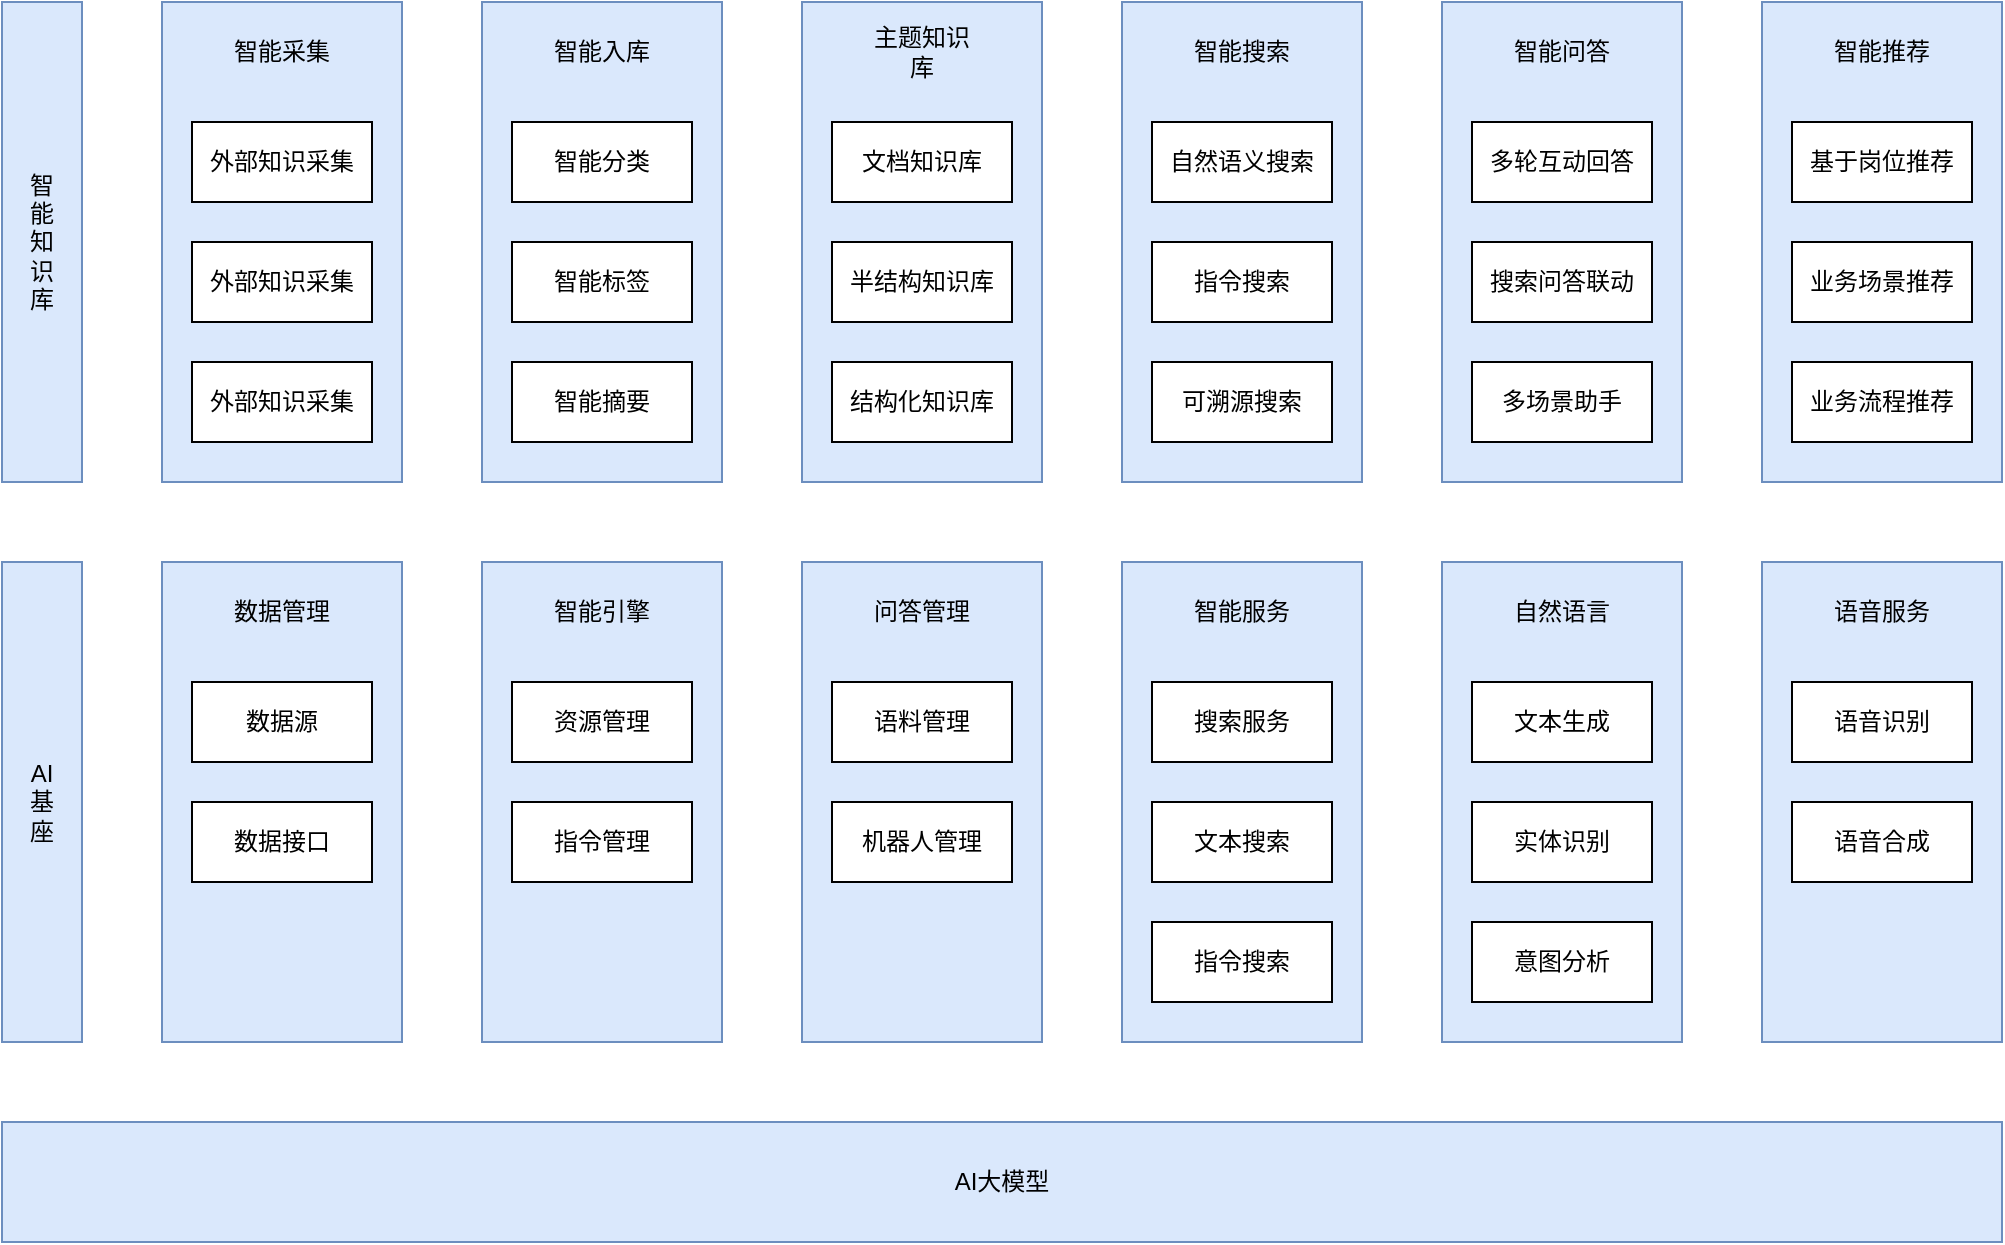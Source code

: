 <mxfile version="24.8.3">
  <diagram name="第 1 页" id="02pRDtMfngxZLIPCJwna">
    <mxGraphModel dx="2074" dy="1121" grid="1" gridSize="10" guides="1" tooltips="1" connect="1" arrows="1" fold="1" page="1" pageScale="1" pageWidth="2339" pageHeight="3300" math="0" shadow="0">
      <root>
        <mxCell id="0" />
        <mxCell id="1" parent="0" />
        <mxCell id="9tJZbvRRE8fTo7tPUQPN-1" value="AI大模型" style="rounded=0;whiteSpace=wrap;html=1;fillColor=#dae8fc;strokeColor=#6c8ebf;" vertex="1" parent="1">
          <mxGeometry x="440" y="800" width="1000" height="60" as="geometry" />
        </mxCell>
        <mxCell id="9tJZbvRRE8fTo7tPUQPN-2" value="智&lt;div&gt;能&lt;/div&gt;&lt;div&gt;知&lt;/div&gt;&lt;div&gt;识&lt;/div&gt;&lt;div&gt;库&lt;/div&gt;" style="rounded=0;whiteSpace=wrap;html=1;fillColor=#dae8fc;strokeColor=#6c8ebf;" vertex="1" parent="1">
          <mxGeometry x="440" y="240" width="40" height="240" as="geometry" />
        </mxCell>
        <mxCell id="9tJZbvRRE8fTo7tPUQPN-3" value="AI&lt;div&gt;基&lt;/div&gt;&lt;div&gt;座&lt;/div&gt;" style="rounded=0;whiteSpace=wrap;html=1;fillColor=#dae8fc;strokeColor=#6c8ebf;" vertex="1" parent="1">
          <mxGeometry x="440" y="520" width="40" height="240" as="geometry" />
        </mxCell>
        <mxCell id="9tJZbvRRE8fTo7tPUQPN-4" value="" style="rounded=0;whiteSpace=wrap;html=1;fillColor=#dae8fc;strokeColor=#6c8ebf;" vertex="1" parent="1">
          <mxGeometry x="520" y="240" width="120" height="240" as="geometry" />
        </mxCell>
        <mxCell id="9tJZbvRRE8fTo7tPUQPN-5" value="" style="rounded=0;whiteSpace=wrap;html=1;fillColor=#dae8fc;strokeColor=#6c8ebf;" vertex="1" parent="1">
          <mxGeometry x="1320" y="520" width="120" height="240" as="geometry" />
        </mxCell>
        <mxCell id="9tJZbvRRE8fTo7tPUQPN-6" value="" style="rounded=0;whiteSpace=wrap;html=1;fillColor=#dae8fc;strokeColor=#6c8ebf;" vertex="1" parent="1">
          <mxGeometry x="1160" y="520" width="120" height="240" as="geometry" />
        </mxCell>
        <mxCell id="9tJZbvRRE8fTo7tPUQPN-7" value="" style="rounded=0;whiteSpace=wrap;html=1;fillColor=#dae8fc;strokeColor=#6c8ebf;" vertex="1" parent="1">
          <mxGeometry x="840" y="520" width="120" height="240" as="geometry" />
        </mxCell>
        <mxCell id="9tJZbvRRE8fTo7tPUQPN-8" value="" style="rounded=0;whiteSpace=wrap;html=1;fillColor=#dae8fc;strokeColor=#6c8ebf;" vertex="1" parent="1">
          <mxGeometry x="680" y="520" width="120" height="240" as="geometry" />
        </mxCell>
        <mxCell id="9tJZbvRRE8fTo7tPUQPN-9" value="" style="rounded=0;whiteSpace=wrap;html=1;fillColor=#dae8fc;strokeColor=#6c8ebf;" vertex="1" parent="1">
          <mxGeometry x="520" y="520" width="120" height="240" as="geometry" />
        </mxCell>
        <mxCell id="9tJZbvRRE8fTo7tPUQPN-10" value="" style="rounded=0;whiteSpace=wrap;html=1;fillColor=#dae8fc;strokeColor=#6c8ebf;" vertex="1" parent="1">
          <mxGeometry x="1000" y="520" width="120" height="240" as="geometry" />
        </mxCell>
        <mxCell id="9tJZbvRRE8fTo7tPUQPN-11" value="" style="rounded=0;whiteSpace=wrap;html=1;fillColor=#dae8fc;strokeColor=#6c8ebf;" vertex="1" parent="1">
          <mxGeometry x="680" y="240" width="120" height="240" as="geometry" />
        </mxCell>
        <mxCell id="9tJZbvRRE8fTo7tPUQPN-12" value="" style="rounded=0;whiteSpace=wrap;html=1;fillColor=#dae8fc;strokeColor=#6c8ebf;" vertex="1" parent="1">
          <mxGeometry x="840" y="240" width="120" height="240" as="geometry" />
        </mxCell>
        <mxCell id="9tJZbvRRE8fTo7tPUQPN-13" value="" style="rounded=0;whiteSpace=wrap;html=1;fillColor=#dae8fc;strokeColor=#6c8ebf;" vertex="1" parent="1">
          <mxGeometry x="1000" y="240" width="120" height="240" as="geometry" />
        </mxCell>
        <mxCell id="9tJZbvRRE8fTo7tPUQPN-14" value="" style="rounded=0;whiteSpace=wrap;html=1;fillColor=#dae8fc;strokeColor=#6c8ebf;" vertex="1" parent="1">
          <mxGeometry x="1160" y="240" width="120" height="240" as="geometry" />
        </mxCell>
        <mxCell id="9tJZbvRRE8fTo7tPUQPN-15" value="" style="rounded=0;whiteSpace=wrap;html=1;fillColor=#dae8fc;strokeColor=#6c8ebf;" vertex="1" parent="1">
          <mxGeometry x="1320" y="240" width="120" height="240" as="geometry" />
        </mxCell>
        <mxCell id="9tJZbvRRE8fTo7tPUQPN-16" value="智能采集" style="text;html=1;align=center;verticalAlign=middle;whiteSpace=wrap;rounded=0;" vertex="1" parent="1">
          <mxGeometry x="550" y="250" width="60" height="30" as="geometry" />
        </mxCell>
        <mxCell id="9tJZbvRRE8fTo7tPUQPN-17" value="智能入库" style="text;html=1;align=center;verticalAlign=middle;whiteSpace=wrap;rounded=0;" vertex="1" parent="1">
          <mxGeometry x="710" y="250" width="60" height="30" as="geometry" />
        </mxCell>
        <mxCell id="9tJZbvRRE8fTo7tPUQPN-18" value="主题知识库" style="text;html=1;align=center;verticalAlign=middle;whiteSpace=wrap;rounded=0;" vertex="1" parent="1">
          <mxGeometry x="870" y="250" width="60" height="30" as="geometry" />
        </mxCell>
        <mxCell id="9tJZbvRRE8fTo7tPUQPN-19" value="智能搜索" style="text;html=1;align=center;verticalAlign=middle;whiteSpace=wrap;rounded=0;" vertex="1" parent="1">
          <mxGeometry x="1030" y="250" width="60" height="30" as="geometry" />
        </mxCell>
        <mxCell id="9tJZbvRRE8fTo7tPUQPN-20" value="智能问答" style="text;html=1;align=center;verticalAlign=middle;whiteSpace=wrap;rounded=0;" vertex="1" parent="1">
          <mxGeometry x="1190" y="250" width="60" height="30" as="geometry" />
        </mxCell>
        <mxCell id="9tJZbvRRE8fTo7tPUQPN-21" value="智能推荐" style="text;html=1;align=center;verticalAlign=middle;whiteSpace=wrap;rounded=0;" vertex="1" parent="1">
          <mxGeometry x="1350" y="250" width="60" height="30" as="geometry" />
        </mxCell>
        <mxCell id="9tJZbvRRE8fTo7tPUQPN-22" value="外部知识采集" style="rounded=0;whiteSpace=wrap;html=1;" vertex="1" parent="1">
          <mxGeometry x="535" y="300" width="90" height="40" as="geometry" />
        </mxCell>
        <mxCell id="9tJZbvRRE8fTo7tPUQPN-23" value="外部知识采集" style="rounded=0;whiteSpace=wrap;html=1;" vertex="1" parent="1">
          <mxGeometry x="535" y="360" width="90" height="40" as="geometry" />
        </mxCell>
        <mxCell id="9tJZbvRRE8fTo7tPUQPN-24" value="外部知识采集" style="rounded=0;whiteSpace=wrap;html=1;" vertex="1" parent="1">
          <mxGeometry x="535" y="420" width="90" height="40" as="geometry" />
        </mxCell>
        <mxCell id="9tJZbvRRE8fTo7tPUQPN-25" value="智能分类" style="rounded=0;whiteSpace=wrap;html=1;" vertex="1" parent="1">
          <mxGeometry x="695" y="300" width="90" height="40" as="geometry" />
        </mxCell>
        <mxCell id="9tJZbvRRE8fTo7tPUQPN-26" value="智能标签" style="rounded=0;whiteSpace=wrap;html=1;" vertex="1" parent="1">
          <mxGeometry x="695" y="360" width="90" height="40" as="geometry" />
        </mxCell>
        <mxCell id="9tJZbvRRE8fTo7tPUQPN-27" value="智能摘要" style="rounded=0;whiteSpace=wrap;html=1;" vertex="1" parent="1">
          <mxGeometry x="695" y="420" width="90" height="40" as="geometry" />
        </mxCell>
        <mxCell id="9tJZbvRRE8fTo7tPUQPN-28" value="文档知识库" style="rounded=0;whiteSpace=wrap;html=1;" vertex="1" parent="1">
          <mxGeometry x="855" y="300" width="90" height="40" as="geometry" />
        </mxCell>
        <mxCell id="9tJZbvRRE8fTo7tPUQPN-29" value="半结构知识库" style="rounded=0;whiteSpace=wrap;html=1;" vertex="1" parent="1">
          <mxGeometry x="855" y="360" width="90" height="40" as="geometry" />
        </mxCell>
        <mxCell id="9tJZbvRRE8fTo7tPUQPN-30" value="结构化知识库" style="rounded=0;whiteSpace=wrap;html=1;" vertex="1" parent="1">
          <mxGeometry x="855" y="420" width="90" height="40" as="geometry" />
        </mxCell>
        <mxCell id="9tJZbvRRE8fTo7tPUQPN-31" value="自然语义搜索" style="rounded=0;whiteSpace=wrap;html=1;" vertex="1" parent="1">
          <mxGeometry x="1015" y="300" width="90" height="40" as="geometry" />
        </mxCell>
        <mxCell id="9tJZbvRRE8fTo7tPUQPN-32" value="指令搜索" style="rounded=0;whiteSpace=wrap;html=1;" vertex="1" parent="1">
          <mxGeometry x="1015" y="360" width="90" height="40" as="geometry" />
        </mxCell>
        <mxCell id="9tJZbvRRE8fTo7tPUQPN-33" value="可溯源搜索" style="rounded=0;whiteSpace=wrap;html=1;" vertex="1" parent="1">
          <mxGeometry x="1015" y="420" width="90" height="40" as="geometry" />
        </mxCell>
        <mxCell id="9tJZbvRRE8fTo7tPUQPN-34" value="多轮互动回答" style="rounded=0;whiteSpace=wrap;html=1;" vertex="1" parent="1">
          <mxGeometry x="1175" y="300" width="90" height="40" as="geometry" />
        </mxCell>
        <mxCell id="9tJZbvRRE8fTo7tPUQPN-35" value="搜索问答联动" style="rounded=0;whiteSpace=wrap;html=1;" vertex="1" parent="1">
          <mxGeometry x="1175" y="360" width="90" height="40" as="geometry" />
        </mxCell>
        <mxCell id="9tJZbvRRE8fTo7tPUQPN-36" value="多场景助手" style="rounded=0;whiteSpace=wrap;html=1;" vertex="1" parent="1">
          <mxGeometry x="1175" y="420" width="90" height="40" as="geometry" />
        </mxCell>
        <mxCell id="9tJZbvRRE8fTo7tPUQPN-37" value="基于岗位推荐" style="rounded=0;whiteSpace=wrap;html=1;" vertex="1" parent="1">
          <mxGeometry x="1335" y="300" width="90" height="40" as="geometry" />
        </mxCell>
        <mxCell id="9tJZbvRRE8fTo7tPUQPN-38" value="业务场景推荐" style="rounded=0;whiteSpace=wrap;html=1;" vertex="1" parent="1">
          <mxGeometry x="1335" y="360" width="90" height="40" as="geometry" />
        </mxCell>
        <mxCell id="9tJZbvRRE8fTo7tPUQPN-39" value="业务流程推荐" style="rounded=0;whiteSpace=wrap;html=1;" vertex="1" parent="1">
          <mxGeometry x="1335" y="420" width="90" height="40" as="geometry" />
        </mxCell>
        <mxCell id="9tJZbvRRE8fTo7tPUQPN-40" value="数据源" style="rounded=0;whiteSpace=wrap;html=1;" vertex="1" parent="1">
          <mxGeometry x="535" y="580" width="90" height="40" as="geometry" />
        </mxCell>
        <mxCell id="9tJZbvRRE8fTo7tPUQPN-41" value="数据接口" style="rounded=0;whiteSpace=wrap;html=1;" vertex="1" parent="1">
          <mxGeometry x="535" y="640" width="90" height="40" as="geometry" />
        </mxCell>
        <mxCell id="9tJZbvRRE8fTo7tPUQPN-43" value="数据管理" style="text;html=1;align=center;verticalAlign=middle;whiteSpace=wrap;rounded=0;" vertex="1" parent="1">
          <mxGeometry x="550" y="530" width="60" height="30" as="geometry" />
        </mxCell>
        <mxCell id="9tJZbvRRE8fTo7tPUQPN-44" value="资源管理" style="rounded=0;whiteSpace=wrap;html=1;" vertex="1" parent="1">
          <mxGeometry x="695" y="580" width="90" height="40" as="geometry" />
        </mxCell>
        <mxCell id="9tJZbvRRE8fTo7tPUQPN-45" value="指令管理" style="rounded=0;whiteSpace=wrap;html=1;" vertex="1" parent="1">
          <mxGeometry x="695" y="640" width="90" height="40" as="geometry" />
        </mxCell>
        <mxCell id="9tJZbvRRE8fTo7tPUQPN-47" value="智能引擎" style="text;html=1;align=center;verticalAlign=middle;whiteSpace=wrap;rounded=0;" vertex="1" parent="1">
          <mxGeometry x="710" y="530" width="60" height="30" as="geometry" />
        </mxCell>
        <mxCell id="9tJZbvRRE8fTo7tPUQPN-48" value="语料管理" style="rounded=0;whiteSpace=wrap;html=1;" vertex="1" parent="1">
          <mxGeometry x="855" y="580" width="90" height="40" as="geometry" />
        </mxCell>
        <mxCell id="9tJZbvRRE8fTo7tPUQPN-49" value="机器人管理" style="rounded=0;whiteSpace=wrap;html=1;" vertex="1" parent="1">
          <mxGeometry x="855" y="640" width="90" height="40" as="geometry" />
        </mxCell>
        <mxCell id="9tJZbvRRE8fTo7tPUQPN-51" value="问答管理" style="text;html=1;align=center;verticalAlign=middle;whiteSpace=wrap;rounded=0;" vertex="1" parent="1">
          <mxGeometry x="870" y="530" width="60" height="30" as="geometry" />
        </mxCell>
        <mxCell id="9tJZbvRRE8fTo7tPUQPN-52" value="搜索服务" style="rounded=0;whiteSpace=wrap;html=1;" vertex="1" parent="1">
          <mxGeometry x="1015" y="580" width="90" height="40" as="geometry" />
        </mxCell>
        <mxCell id="9tJZbvRRE8fTo7tPUQPN-53" value="文本搜索" style="rounded=0;whiteSpace=wrap;html=1;" vertex="1" parent="1">
          <mxGeometry x="1015" y="640" width="90" height="40" as="geometry" />
        </mxCell>
        <mxCell id="9tJZbvRRE8fTo7tPUQPN-54" value="指令搜索" style="rounded=0;whiteSpace=wrap;html=1;" vertex="1" parent="1">
          <mxGeometry x="1015" y="700" width="90" height="40" as="geometry" />
        </mxCell>
        <mxCell id="9tJZbvRRE8fTo7tPUQPN-55" value="智能服务" style="text;html=1;align=center;verticalAlign=middle;whiteSpace=wrap;rounded=0;" vertex="1" parent="1">
          <mxGeometry x="1030" y="530" width="60" height="30" as="geometry" />
        </mxCell>
        <mxCell id="9tJZbvRRE8fTo7tPUQPN-56" value="文本生成" style="rounded=0;whiteSpace=wrap;html=1;" vertex="1" parent="1">
          <mxGeometry x="1175" y="580" width="90" height="40" as="geometry" />
        </mxCell>
        <mxCell id="9tJZbvRRE8fTo7tPUQPN-57" value="实体识别" style="rounded=0;whiteSpace=wrap;html=1;" vertex="1" parent="1">
          <mxGeometry x="1175" y="640" width="90" height="40" as="geometry" />
        </mxCell>
        <mxCell id="9tJZbvRRE8fTo7tPUQPN-58" value="意图分析" style="rounded=0;whiteSpace=wrap;html=1;" vertex="1" parent="1">
          <mxGeometry x="1175" y="700" width="90" height="40" as="geometry" />
        </mxCell>
        <mxCell id="9tJZbvRRE8fTo7tPUQPN-59" value="自然语言" style="text;html=1;align=center;verticalAlign=middle;whiteSpace=wrap;rounded=0;" vertex="1" parent="1">
          <mxGeometry x="1190" y="530" width="60" height="30" as="geometry" />
        </mxCell>
        <mxCell id="9tJZbvRRE8fTo7tPUQPN-60" value="语音识别" style="rounded=0;whiteSpace=wrap;html=1;" vertex="1" parent="1">
          <mxGeometry x="1335" y="580" width="90" height="40" as="geometry" />
        </mxCell>
        <mxCell id="9tJZbvRRE8fTo7tPUQPN-61" value="语音合成" style="rounded=0;whiteSpace=wrap;html=1;" vertex="1" parent="1">
          <mxGeometry x="1335" y="640" width="90" height="40" as="geometry" />
        </mxCell>
        <mxCell id="9tJZbvRRE8fTo7tPUQPN-63" value="语音服务" style="text;html=1;align=center;verticalAlign=middle;whiteSpace=wrap;rounded=0;" vertex="1" parent="1">
          <mxGeometry x="1350" y="530" width="60" height="30" as="geometry" />
        </mxCell>
      </root>
    </mxGraphModel>
  </diagram>
</mxfile>
